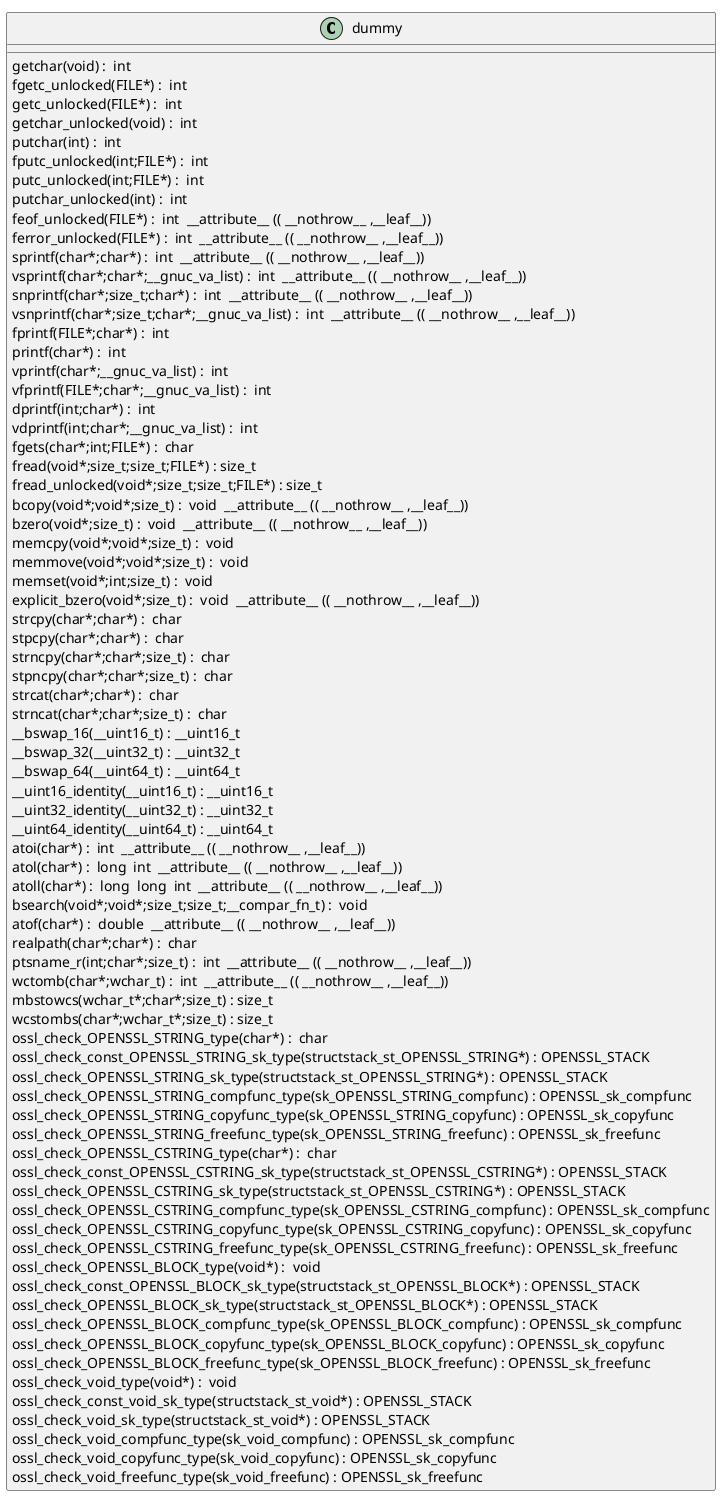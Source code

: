 @startuml
!pragma layout smetana
class dummy {
getchar(void) :  int  [[[./../.././qc/apps/crl2pkcs7.c.html#742]]]
fgetc_unlocked(FILE*) :  int  [[[./../.././qc/apps/crl2pkcs7.c.html#751]]]
getc_unlocked(FILE*) :  int  [[[./../.././qc/apps/crl2pkcs7.c.html#761]]]
getchar_unlocked(void) :  int  [[[./../.././qc/apps/crl2pkcs7.c.html#768]]]
putchar(int) :  int  [[[./../.././qc/apps/crl2pkcs7.c.html#777]]]
fputc_unlocked(int;FILE*) :  int  [[[./../.././qc/apps/crl2pkcs7.c.html#786]]]
putc_unlocked(int;FILE*) :  int  [[[./../.././qc/apps/crl2pkcs7.c.html#796]]]
putchar_unlocked(int) :  int  [[[./../.././qc/apps/crl2pkcs7.c.html#803]]]
feof_unlocked(FILE*) :  int  __attribute__ (( __nothrow__ ,__leaf__)) [[[./../.././qc/apps/crl2pkcs7.c.html#809]]]
ferror_unlocked(FILE*) :  int  __attribute__ (( __nothrow__ ,__leaf__)) [[[./../.././qc/apps/crl2pkcs7.c.html#816]]]
sprintf(char*;char*) :  int  __attribute__ (( __nothrow__ ,__leaf__)) [[[./../.././qc/apps/crl2pkcs7.c.html#835]]]
vsprintf(char*;char*;__gnuc_va_list) :  int  __attribute__ (( __nothrow__ ,__leaf__)) [[[./../.././qc/apps/crl2pkcs7.c.html#848]]]
snprintf(char*;size_t;char*) :  int  __attribute__ (( __nothrow__ ,__leaf__)) [[[./../.././qc/apps/crl2pkcs7.c.html#867]]]
vsnprintf(char*;size_t;char*;__gnuc_va_list) :  int  __attribute__ (( __nothrow__ ,__leaf__)) [[[./../.././qc/apps/crl2pkcs7.c.html#881]]]
fprintf(FILE*;char*) :  int  [[[./../.././qc/apps/crl2pkcs7.c.html#902]]]
printf(char*) :  int  [[[./../.././qc/apps/crl2pkcs7.c.html#909]]]
vprintf(char*;__gnuc_va_list) :  int  [[[./../.././qc/apps/crl2pkcs7.c.html#921]]]
vfprintf(FILE*;char*;__gnuc_va_list) :  int  [[[./../.././qc/apps/crl2pkcs7.c.html#931]]]
dprintf(int;char*) :  int  [[[./../.././qc/apps/crl2pkcs7.c.html#946]]]
vdprintf(int;char*;__gnuc_va_list) :  int  [[[./../.././qc/apps/crl2pkcs7.c.html#957]]]
fgets(char*;int;FILE*) :  char  [[[./../.././qc/apps/crl2pkcs7.c.html#976]]]
fread(void*;size_t;size_t;FILE*) : size_t [[[./../.././qc/apps/crl2pkcs7.c.html#1002]]]
fread_unlocked(void*;size_t;size_t;FILE*) : size_t [[[./../.././qc/apps/crl2pkcs7.c.html#1029]]]
bcopy(void*;void*;size_t) :  void  __attribute__ (( __nothrow__ ,__leaf__)) [[[./../.././qc/apps/crl2pkcs7.c.html#1332]]]
bzero(void*;size_t) :  void  __attribute__ (( __nothrow__ ,__leaf__)) [[[./../.././qc/apps/crl2pkcs7.c.html#1339]]]
memcpy(void*;void*;size_t) :  void  [[[./../.././qc/apps/crl2pkcs7.c.html#1380]]]
memmove(void*;void*;size_t) :  void  [[[./../.././qc/apps/crl2pkcs7.c.html#1388]]]
memset(void*;int;size_t) :  void  [[[./../.././qc/apps/crl2pkcs7.c.html#1395]]]
explicit_bzero(void*;size_t) :  void  __attribute__ (( __nothrow__ ,__leaf__)) [[[./../.././qc/apps/crl2pkcs7.c.html#1408]]]
strcpy(char*;char*) :  char  [[[./../.././qc/apps/crl2pkcs7.c.html#1415]]]
stpcpy(char*;char*) :  char  [[[./../.././qc/apps/crl2pkcs7.c.html#1422]]]
strncpy(char*;char*;size_t) :  char  [[[./../.././qc/apps/crl2pkcs7.c.html#1430]]]
stpncpy(char*;char*;size_t) :  char  [[[./../.././qc/apps/crl2pkcs7.c.html#1440]]]
strcat(char*;char*) :  char  [[[./../.././qc/apps/crl2pkcs7.c.html#1447]]]
strncat(char*;char*;size_t) :  char  [[[./../.././qc/apps/crl2pkcs7.c.html#1454]]]
__bswap_16(__uint16_t) : __uint16_t [[[./../.././qc/apps/crl2pkcs7.c.html#1605]]]
__bswap_32(__uint32_t) : __uint32_t [[[./../.././qc/apps/crl2pkcs7.c.html#1620]]]
__bswap_64(__uint64_t) : __uint64_t [[[./../.././qc/apps/crl2pkcs7.c.html#1630]]]
__uint16_identity(__uint16_t) : __uint16_t [[[./../.././qc/apps/crl2pkcs7.c.html#1642]]]
__uint32_identity(__uint32_t) : __uint32_t [[[./../.././qc/apps/crl2pkcs7.c.html#1648]]]
__uint64_identity(__uint64_t) : __uint64_t [[[./../.././qc/apps/crl2pkcs7.c.html#1654]]]
atoi(char*) :  int  __attribute__ (( __nothrow__ ,__leaf__)) [[[./../.././qc/apps/crl2pkcs7.c.html#2326]]]
atol(char*) :  long  int  __attribute__ (( __nothrow__ ,__leaf__)) [[[./../.././qc/apps/crl2pkcs7.c.html#2331]]]
atoll(char*) :  long  long  int  __attribute__ (( __nothrow__ ,__leaf__)) [[[./../.././qc/apps/crl2pkcs7.c.html#2338]]]
bsearch(void*;void*;size_t;size_t;__compar_fn_t) :  void  [[[./../.././qc/apps/crl2pkcs7.c.html#2655]]]
atof(char*) :  double  __attribute__ (( __nothrow__ ,__leaf__)) [[[./../.././qc/apps/crl2pkcs7.c.html#19235]]]
realpath(char*;char*) :  char  [[[./../.././qc/apps/crl2pkcs7.c.html#1]]]
ptsname_r(int;char*;size_t) :  int  __attribute__ (( __nothrow__ ,__leaf__)) [[[./../.././qc/apps/crl2pkcs7.c.html#1]]]
wctomb(char*;wchar_t) :  int  __attribute__ (( __nothrow__ ,__leaf__)) [[[./../.././qc/apps/crl2pkcs7.c.html#1]]]
mbstowcs(wchar_t*;char*;size_t) : size_t [[[./../.././qc/apps/crl2pkcs7.c.html#1]]]
wcstombs(char*;wchar_t*;size_t) : size_t [[[./../.././qc/apps/crl2pkcs7.c.html#1]]]
ossl_check_OPENSSL_STRING_type(char*) :  char  [[[./../.././qc/apps/crl2pkcs7.c.html#1]]]
ossl_check_const_OPENSSL_STRING_sk_type(structstack_st_OPENSSL_STRING*) : OPENSSL_STACK [[[./../.././qc/apps/crl2pkcs7.c.html#1]]]
ossl_check_OPENSSL_STRING_sk_type(structstack_st_OPENSSL_STRING*) : OPENSSL_STACK [[[./../.././qc/apps/crl2pkcs7.c.html#1]]]
ossl_check_OPENSSL_STRING_compfunc_type(sk_OPENSSL_STRING_compfunc) : OPENSSL_sk_compfunc [[[./../.././qc/apps/crl2pkcs7.c.html#1]]]
ossl_check_OPENSSL_STRING_copyfunc_type(sk_OPENSSL_STRING_copyfunc) : OPENSSL_sk_copyfunc [[[./../.././qc/apps/crl2pkcs7.c.html#1]]]
ossl_check_OPENSSL_STRING_freefunc_type(sk_OPENSSL_STRING_freefunc) : OPENSSL_sk_freefunc [[[./../.././qc/apps/crl2pkcs7.c.html#1]]]
ossl_check_OPENSSL_CSTRING_type(char*) :  char  [[[./../.././qc/apps/crl2pkcs7.c.html#1]]]
ossl_check_const_OPENSSL_CSTRING_sk_type(structstack_st_OPENSSL_CSTRING*) : OPENSSL_STACK [[[./../.././qc/apps/crl2pkcs7.c.html#1]]]
ossl_check_OPENSSL_CSTRING_sk_type(structstack_st_OPENSSL_CSTRING*) : OPENSSL_STACK [[[./../.././qc/apps/crl2pkcs7.c.html#1]]]
ossl_check_OPENSSL_CSTRING_compfunc_type(sk_OPENSSL_CSTRING_compfunc) : OPENSSL_sk_compfunc [[[./../.././qc/apps/crl2pkcs7.c.html#1]]]
ossl_check_OPENSSL_CSTRING_copyfunc_type(sk_OPENSSL_CSTRING_copyfunc) : OPENSSL_sk_copyfunc [[[./../.././qc/apps/crl2pkcs7.c.html#1]]]
ossl_check_OPENSSL_CSTRING_freefunc_type(sk_OPENSSL_CSTRING_freefunc) : OPENSSL_sk_freefunc [[[./../.././qc/apps/crl2pkcs7.c.html#1]]]
ossl_check_OPENSSL_BLOCK_type(void*) :  void  [[[./../.././qc/apps/crl2pkcs7.c.html#1]]]
ossl_check_const_OPENSSL_BLOCK_sk_type(structstack_st_OPENSSL_BLOCK*) : OPENSSL_STACK [[[./../.././qc/apps/crl2pkcs7.c.html#1]]]
ossl_check_OPENSSL_BLOCK_sk_type(structstack_st_OPENSSL_BLOCK*) : OPENSSL_STACK [[[./../.././qc/apps/crl2pkcs7.c.html#1]]]
ossl_check_OPENSSL_BLOCK_compfunc_type(sk_OPENSSL_BLOCK_compfunc) : OPENSSL_sk_compfunc [[[./../.././qc/apps/crl2pkcs7.c.html#1]]]
ossl_check_OPENSSL_BLOCK_copyfunc_type(sk_OPENSSL_BLOCK_copyfunc) : OPENSSL_sk_copyfunc [[[./../.././qc/apps/crl2pkcs7.c.html#1]]]
ossl_check_OPENSSL_BLOCK_freefunc_type(sk_OPENSSL_BLOCK_freefunc) : OPENSSL_sk_freefunc [[[./../.././qc/apps/crl2pkcs7.c.html#1]]]
ossl_check_void_type(void*) :  void  [[[./../.././qc/apps/crl2pkcs7.c.html#1]]]
ossl_check_const_void_sk_type(structstack_st_void*) : OPENSSL_STACK [[[./../.././qc/apps/crl2pkcs7.c.html#1]]]
ossl_check_void_sk_type(structstack_st_void*) : OPENSSL_STACK [[[./../.././qc/apps/crl2pkcs7.c.html#1]]]
ossl_check_void_compfunc_type(sk_void_compfunc) : OPENSSL_sk_compfunc [[[./../.././qc/apps/crl2pkcs7.c.html#1]]]
ossl_check_void_copyfunc_type(sk_void_copyfunc) : OPENSSL_sk_copyfunc [[[./../.././qc/apps/crl2pkcs7.c.html#1]]]
ossl_check_void_freefunc_type(sk_void_freefunc) : OPENSSL_sk_freefunc [[[./../.././qc/apps/crl2pkcs7.c.html#1]]]
} 
@enduml
